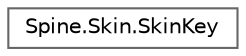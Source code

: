 digraph "类继承关系图"
{
 // LATEX_PDF_SIZE
  bgcolor="transparent";
  edge [fontname=Helvetica,fontsize=10,labelfontname=Helvetica,labelfontsize=10];
  node [fontname=Helvetica,fontsize=10,shape=box,height=0.2,width=0.4];
  rankdir="LR";
  Node0 [id="Node000000",label="Spine.Skin.SkinKey",height=0.2,width=0.4,color="grey40", fillcolor="white", style="filled",URL="$struct_spine_1_1_skin_1_1_skin_key.html",tooltip=" "];
}
